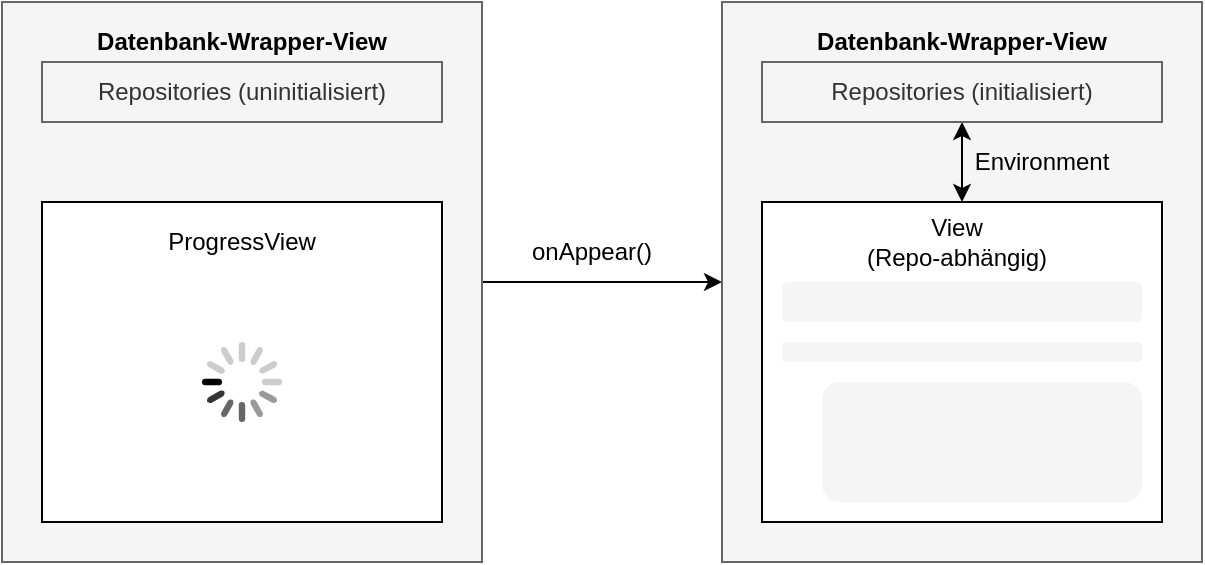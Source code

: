 <mxfile version="13.3.1" type="device"><diagram id="zYuKejZhLjj8BRWeujMV" name="Page-1"><mxGraphModel dx="946" dy="680" grid="1" gridSize="10" guides="1" tooltips="1" connect="1" arrows="1" fold="1" page="1" pageScale="1" pageWidth="1000" pageHeight="1000" math="0" shadow="0"><root><mxCell id="0"/><mxCell id="1" parent="0"/><mxCell id="7HvtiMzxZd8y9SgeJ8Ij-20" style="edgeStyle=orthogonalEdgeStyle;rounded=0;orthogonalLoop=1;jettySize=auto;html=1;exitX=1;exitY=0.5;exitDx=0;exitDy=0;entryX=0;entryY=0.5;entryDx=0;entryDy=0;startArrow=none;startFill=0;" edge="1" parent="1" source="7HvtiMzxZd8y9SgeJ8Ij-1" target="7HvtiMzxZd8y9SgeJ8Ij-8"><mxGeometry relative="1" as="geometry"/></mxCell><mxCell id="7HvtiMzxZd8y9SgeJ8Ij-1" value="" style="rounded=0;whiteSpace=wrap;html=1;fillColor=#f5f5f5;strokeColor=#666666;fontColor=#333333;" vertex="1" parent="1"><mxGeometry x="120" y="120" width="240" height="280" as="geometry"/></mxCell><mxCell id="7HvtiMzxZd8y9SgeJ8Ij-2" value="Datenbank-Wrapper-View" style="text;html=1;strokeColor=none;fillColor=none;align=center;verticalAlign=middle;whiteSpace=wrap;rounded=0;fontStyle=1" vertex="1" parent="1"><mxGeometry x="165" y="130" width="150" height="20" as="geometry"/></mxCell><mxCell id="7HvtiMzxZd8y9SgeJ8Ij-3" value="" style="rounded=0;whiteSpace=wrap;html=1;" vertex="1" parent="1"><mxGeometry x="140" y="220" width="200" height="160" as="geometry"/></mxCell><mxCell id="7HvtiMzxZd8y9SgeJ8Ij-6" value="" style="html=1;verticalLabelPosition=bottom;labelBackgroundColor=#ffffff;verticalAlign=top;shadow=0;dashed=0;strokeWidth=2;shape=mxgraph.ios7.misc.loading_circle;" vertex="1" parent="1"><mxGeometry x="220" y="290" width="40" height="40" as="geometry"/></mxCell><mxCell id="7HvtiMzxZd8y9SgeJ8Ij-8" value="" style="rounded=0;whiteSpace=wrap;html=1;fillColor=#f5f5f5;strokeColor=#666666;fontColor=#333333;" vertex="1" parent="1"><mxGeometry x="480" y="120" width="240" height="280" as="geometry"/></mxCell><mxCell id="7HvtiMzxZd8y9SgeJ8Ij-9" value="Datenbank-Wrapper-View" style="text;html=1;strokeColor=none;fillColor=none;align=center;verticalAlign=middle;whiteSpace=wrap;rounded=0;fontStyle=1" vertex="1" parent="1"><mxGeometry x="525" y="130" width="150" height="20" as="geometry"/></mxCell><mxCell id="7HvtiMzxZd8y9SgeJ8Ij-19" style="edgeStyle=orthogonalEdgeStyle;rounded=0;orthogonalLoop=1;jettySize=auto;html=1;exitX=0.5;exitY=0;exitDx=0;exitDy=0;entryX=0.5;entryY=1;entryDx=0;entryDy=0;startArrow=classic;startFill=1;" edge="1" parent="1" source="7HvtiMzxZd8y9SgeJ8Ij-10" target="7HvtiMzxZd8y9SgeJ8Ij-15"><mxGeometry relative="1" as="geometry"/></mxCell><mxCell id="7HvtiMzxZd8y9SgeJ8Ij-10" value="" style="rounded=0;whiteSpace=wrap;html=1;" vertex="1" parent="1"><mxGeometry x="500" y="220" width="200" height="160" as="geometry"/></mxCell><mxCell id="7HvtiMzxZd8y9SgeJ8Ij-14" value="Repositories (uninitialisiert)" style="rounded=0;whiteSpace=wrap;html=1;fillColor=#f5f5f5;strokeColor=#666666;fontColor=#333333;" vertex="1" parent="1"><mxGeometry x="140" y="150" width="200" height="30" as="geometry"/></mxCell><mxCell id="7HvtiMzxZd8y9SgeJ8Ij-15" value="Repositories (initialisiert)" style="rounded=0;whiteSpace=wrap;html=1;fillColor=#f5f5f5;strokeColor=#666666;fontColor=#333333;" vertex="1" parent="1"><mxGeometry x="500" y="150" width="200" height="30" as="geometry"/></mxCell><mxCell id="7HvtiMzxZd8y9SgeJ8Ij-16" value="" style="rounded=1;whiteSpace=wrap;html=1;fillColor=#f5f5f5;strokeColor=none;fontColor=#333333;" vertex="1" parent="1"><mxGeometry x="510" y="260" width="180" height="20" as="geometry"/></mxCell><mxCell id="7HvtiMzxZd8y9SgeJ8Ij-17" value="" style="rounded=1;whiteSpace=wrap;html=1;fillColor=#f5f5f5;strokeColor=none;fontColor=#333333;" vertex="1" parent="1"><mxGeometry x="510" y="290" width="180" height="10" as="geometry"/></mxCell><mxCell id="7HvtiMzxZd8y9SgeJ8Ij-18" value="" style="rounded=1;whiteSpace=wrap;html=1;fillColor=#f5f5f5;strokeColor=none;fontColor=#333333;" vertex="1" parent="1"><mxGeometry x="530" y="310" width="160" height="60" as="geometry"/></mxCell><mxCell id="7HvtiMzxZd8y9SgeJ8Ij-21" value="onAppear()" style="text;html=1;strokeColor=none;fillColor=none;align=center;verticalAlign=middle;whiteSpace=wrap;rounded=0;" vertex="1" parent="1"><mxGeometry x="380" y="237.5" width="70" height="15" as="geometry"/></mxCell><mxCell id="7HvtiMzxZd8y9SgeJ8Ij-22" value="ProgressView" style="text;html=1;strokeColor=none;fillColor=none;align=center;verticalAlign=middle;whiteSpace=wrap;rounded=0;" vertex="1" parent="1"><mxGeometry x="195" y="230" width="90" height="20" as="geometry"/></mxCell><mxCell id="7HvtiMzxZd8y9SgeJ8Ij-23" value="View&lt;br&gt;(Repo-abhängig)" style="text;html=1;strokeColor=none;fillColor=none;align=center;verticalAlign=middle;whiteSpace=wrap;rounded=0;" vertex="1" parent="1"><mxGeometry x="525" y="230" width="145" height="20" as="geometry"/></mxCell><mxCell id="7HvtiMzxZd8y9SgeJ8Ij-24" value="Environment" style="text;html=1;strokeColor=none;fillColor=none;align=center;verticalAlign=middle;whiteSpace=wrap;rounded=0;" vertex="1" parent="1"><mxGeometry x="620" y="190" width="40" height="20" as="geometry"/></mxCell></root></mxGraphModel></diagram></mxfile>
